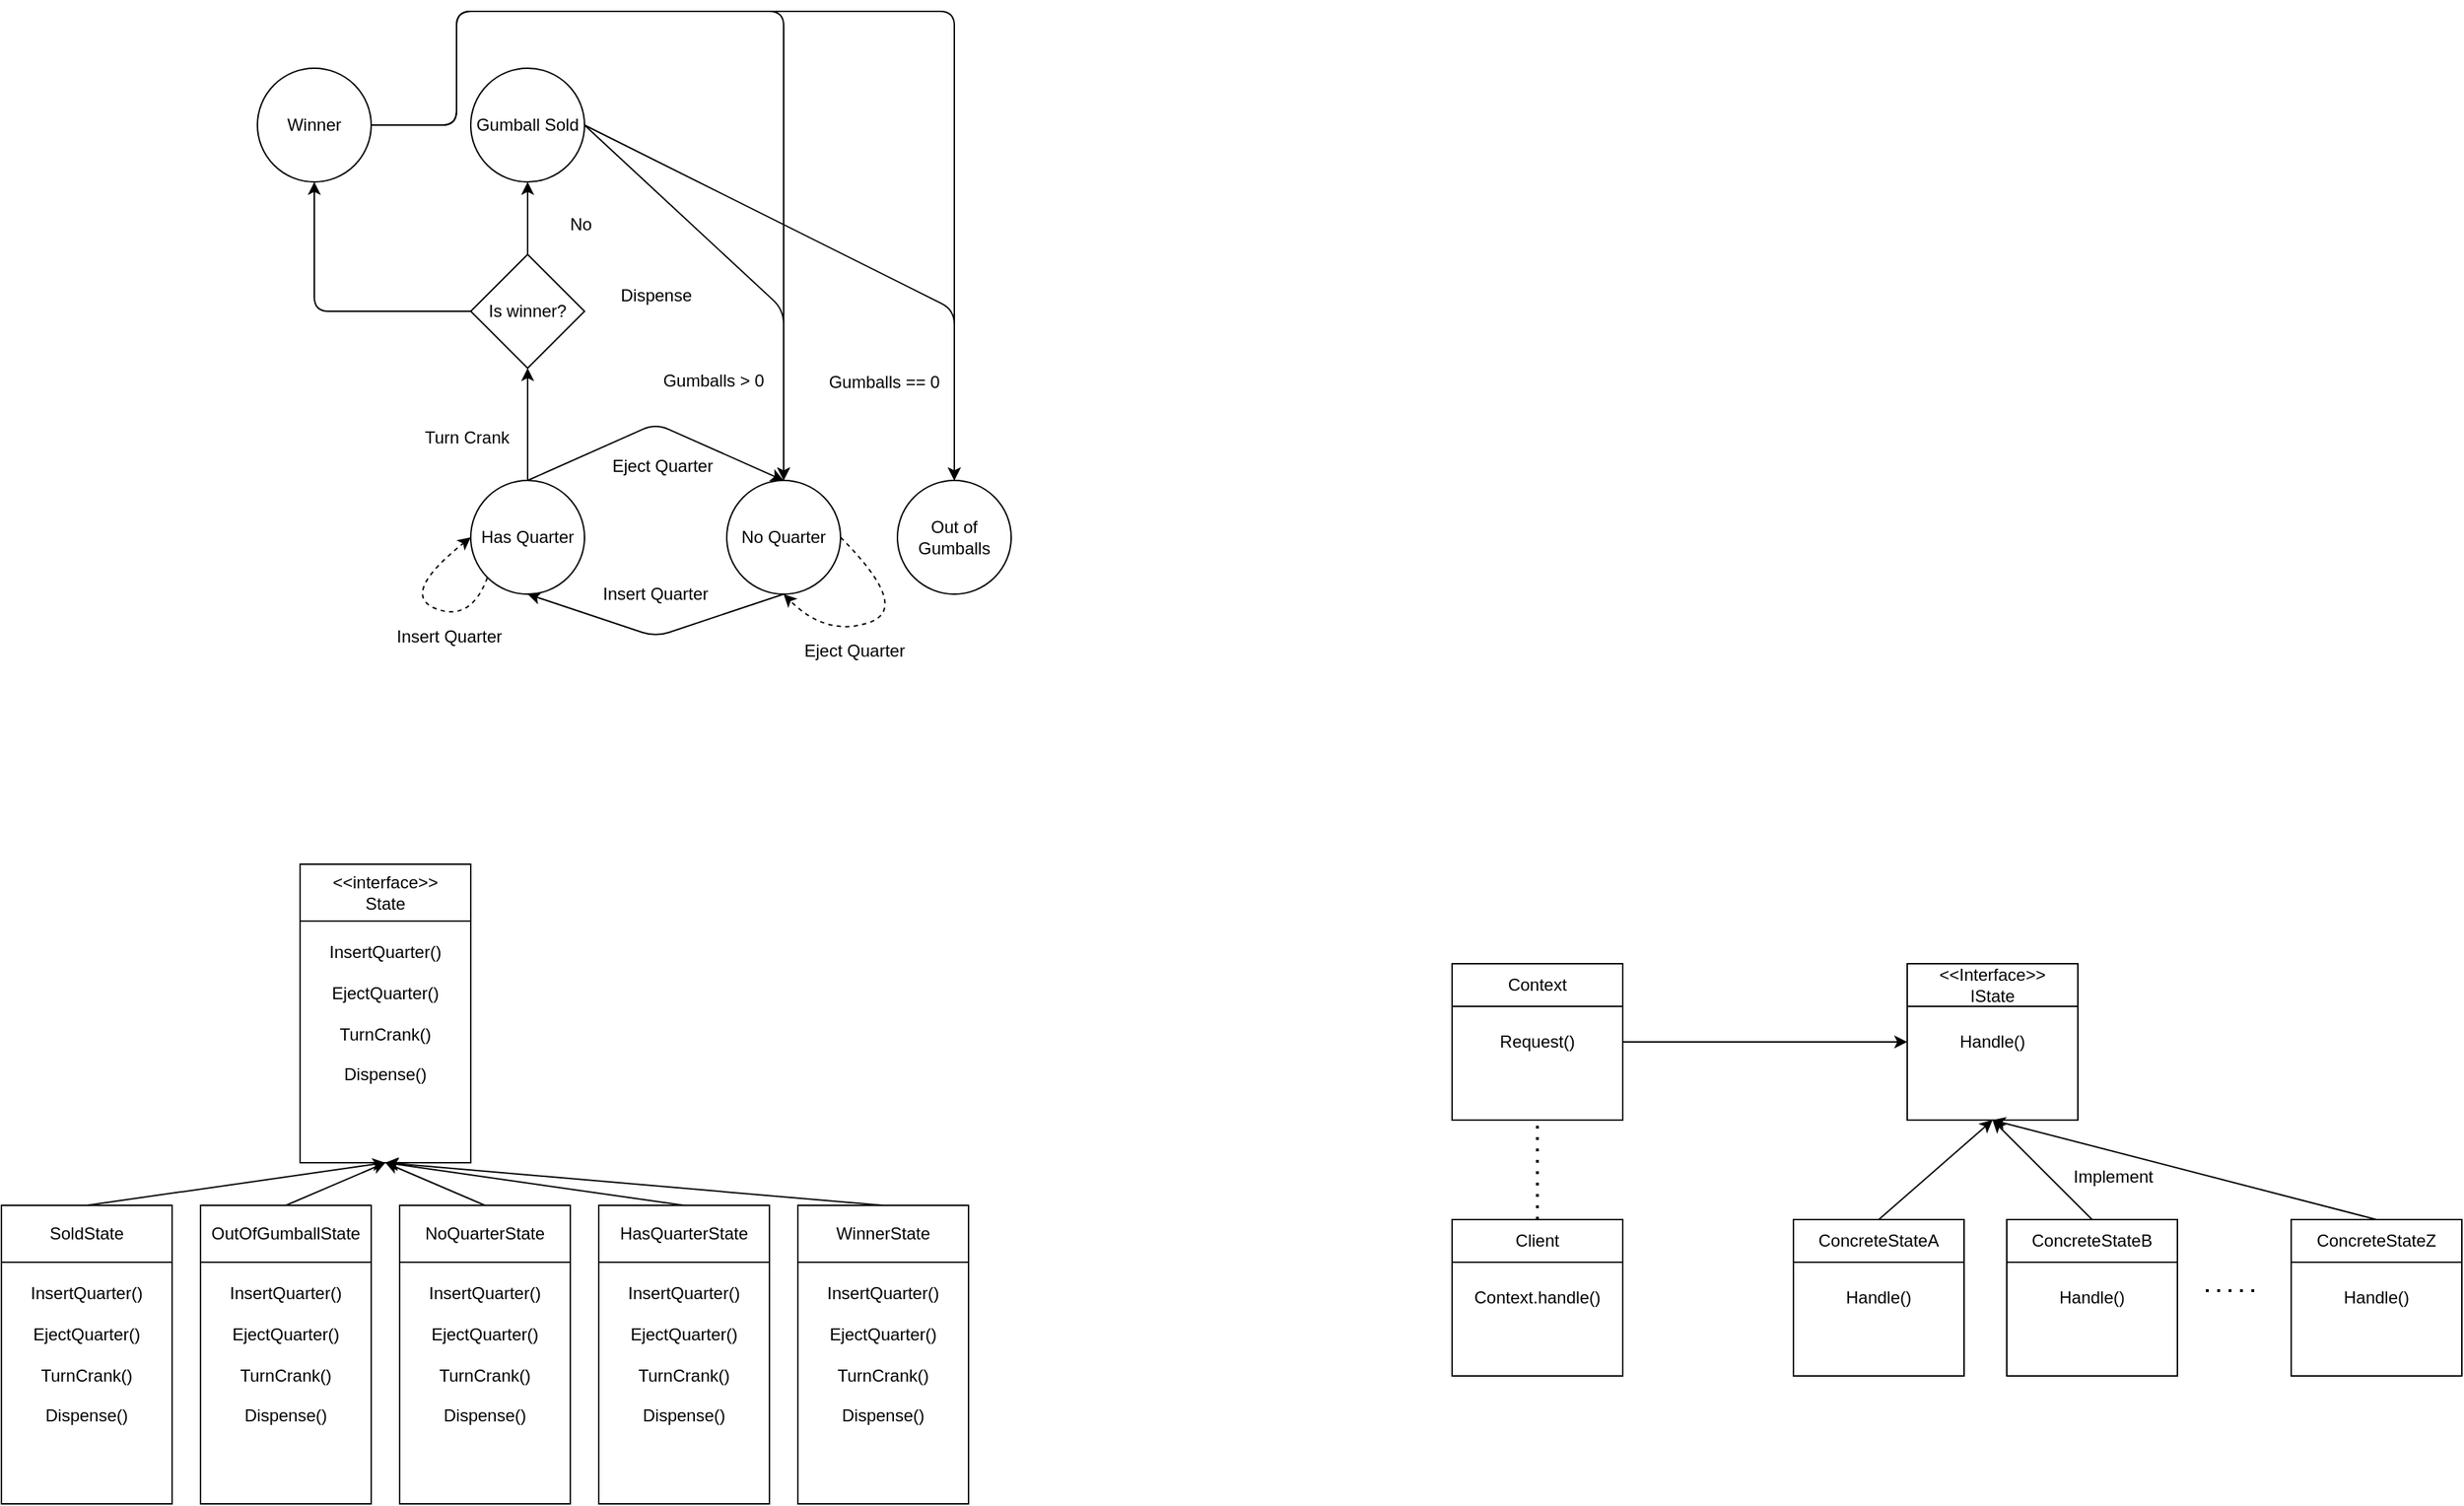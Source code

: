 <mxfile version="14.9.6" type="device"><diagram id="E4bBrCp7FWgs-TlPLJT2" name="Page-1"><mxGraphModel dx="2770" dy="2780" grid="1" gridSize="10" guides="1" tooltips="1" connect="1" arrows="1" fold="1" page="1" pageScale="1" pageWidth="850" pageHeight="1100" math="0" shadow="0"><root><mxCell id="0"/><mxCell id="1" parent="0"/><mxCell id="lGwdrs0T4muOPZTEgqUk-2" value="InsertQuarter()&lt;br&gt;&lt;br&gt;EjectQuarter()&lt;br&gt;&lt;br&gt;TurnCrank()&lt;br&gt;&lt;br&gt;Dispense()" style="rounded=0;whiteSpace=wrap;html=1;" parent="1" vertex="1"><mxGeometry x="130" y="520" width="120" height="210" as="geometry"/></mxCell><mxCell id="HLUu2ifKo46c87RmJB8L-1" value="Has Quarter" style="ellipse;whiteSpace=wrap;html=1;aspect=fixed;" parent="1" vertex="1"><mxGeometry x="250" y="250" width="80" height="80" as="geometry"/></mxCell><mxCell id="HLUu2ifKo46c87RmJB8L-2" value="No Quarter" style="ellipse;whiteSpace=wrap;html=1;aspect=fixed;" parent="1" vertex="1"><mxGeometry x="430" y="250" width="80" height="80" as="geometry"/></mxCell><mxCell id="HLUu2ifKo46c87RmJB8L-3" value="Gumball Sold" style="ellipse;whiteSpace=wrap;html=1;aspect=fixed;" parent="1" vertex="1"><mxGeometry x="250" y="-40" width="80" height="80" as="geometry"/></mxCell><mxCell id="HLUu2ifKo46c87RmJB8L-4" value="Out of Gumballs" style="ellipse;whiteSpace=wrap;html=1;aspect=fixed;" parent="1" vertex="1"><mxGeometry x="550" y="250" width="80" height="80" as="geometry"/></mxCell><mxCell id="HLUu2ifKo46c87RmJB8L-5" value="" style="endArrow=classic;html=1;exitX=0.5;exitY=0;exitDx=0;exitDy=0;entryX=0.5;entryY=0;entryDx=0;entryDy=0;" parent="1" source="HLUu2ifKo46c87RmJB8L-1" target="HLUu2ifKo46c87RmJB8L-2" edge="1"><mxGeometry width="50" height="50" relative="1" as="geometry"><mxPoint x="400" y="390" as="sourcePoint"/><mxPoint x="450" y="340" as="targetPoint"/><Array as="points"><mxPoint x="380" y="210"/></Array></mxGeometry></mxCell><mxCell id="HLUu2ifKo46c87RmJB8L-7" value="" style="endArrow=classic;html=1;exitX=0.5;exitY=1;exitDx=0;exitDy=0;entryX=0.5;entryY=1;entryDx=0;entryDy=0;" parent="1" source="HLUu2ifKo46c87RmJB8L-2" target="HLUu2ifKo46c87RmJB8L-1" edge="1"><mxGeometry width="50" height="50" relative="1" as="geometry"><mxPoint x="400" y="390" as="sourcePoint"/><mxPoint x="450" y="340" as="targetPoint"/><Array as="points"><mxPoint x="380" y="360"/></Array></mxGeometry></mxCell><mxCell id="HLUu2ifKo46c87RmJB8L-8" value="Insert Quarter" style="text;html=1;strokeColor=none;fillColor=none;align=center;verticalAlign=middle;whiteSpace=wrap;rounded=0;" parent="1" vertex="1"><mxGeometry x="325" y="320" width="110" height="20" as="geometry"/></mxCell><mxCell id="HLUu2ifKo46c87RmJB8L-10" value="Eject Quarter" style="text;html=1;strokeColor=none;fillColor=none;align=center;verticalAlign=middle;whiteSpace=wrap;rounded=0;" parent="1" vertex="1"><mxGeometry x="335" y="230" width="100" height="20" as="geometry"/></mxCell><mxCell id="HLUu2ifKo46c87RmJB8L-12" value="" style="endArrow=classic;html=1;exitX=0.5;exitY=0;exitDx=0;exitDy=0;entryX=0.5;entryY=1;entryDx=0;entryDy=0;" parent="1" source="HLUu2ifKo46c87RmJB8L-1" target="jKdkLqnoQhrqy3_uDVme-3" edge="1"><mxGeometry width="50" height="50" relative="1" as="geometry"><mxPoint x="400" y="380" as="sourcePoint"/><mxPoint x="290" y="140" as="targetPoint"/></mxGeometry></mxCell><mxCell id="HLUu2ifKo46c87RmJB8L-16" value="" style="endArrow=classic;html=1;exitX=1;exitY=0.5;exitDx=0;exitDy=0;" parent="1" source="HLUu2ifKo46c87RmJB8L-3" edge="1"><mxGeometry width="50" height="50" relative="1" as="geometry"><mxPoint x="300" y="260" as="sourcePoint"/><mxPoint x="470" y="250" as="targetPoint"/><Array as="points"><mxPoint x="470" y="130"/></Array></mxGeometry></mxCell><mxCell id="HLUu2ifKo46c87RmJB8L-17" value="" style="endArrow=classic;html=1;exitX=1;exitY=0.5;exitDx=0;exitDy=0;entryX=0.5;entryY=0;entryDx=0;entryDy=0;" parent="1" source="HLUu2ifKo46c87RmJB8L-3" target="HLUu2ifKo46c87RmJB8L-4" edge="1"><mxGeometry width="50" height="50" relative="1" as="geometry"><mxPoint x="400" y="380" as="sourcePoint"/><mxPoint x="450" y="330" as="targetPoint"/><Array as="points"><mxPoint x="590" y="130"/></Array></mxGeometry></mxCell><mxCell id="HLUu2ifKo46c87RmJB8L-19" value="" style="curved=1;endArrow=classic;html=1;exitX=1;exitY=0.5;exitDx=0;exitDy=0;entryX=0.5;entryY=1;entryDx=0;entryDy=0;dashed=1;" parent="1" source="HLUu2ifKo46c87RmJB8L-2" target="HLUu2ifKo46c87RmJB8L-2" edge="1"><mxGeometry width="50" height="50" relative="1" as="geometry"><mxPoint x="400" y="380" as="sourcePoint"/><mxPoint x="450" y="330" as="targetPoint"/><Array as="points"><mxPoint x="560" y="340"/><mxPoint x="500" y="360"/></Array></mxGeometry></mxCell><mxCell id="HLUu2ifKo46c87RmJB8L-20" value="Eject Quarter" style="text;html=1;strokeColor=none;fillColor=none;align=center;verticalAlign=middle;whiteSpace=wrap;rounded=0;" parent="1" vertex="1"><mxGeometry x="470" y="360" width="100" height="20" as="geometry"/></mxCell><mxCell id="HLUu2ifKo46c87RmJB8L-22" value="" style="curved=1;endArrow=classic;html=1;exitX=0;exitY=1;exitDx=0;exitDy=0;entryX=0;entryY=0.5;entryDx=0;entryDy=0;dashed=1;" parent="1" source="HLUu2ifKo46c87RmJB8L-1" target="HLUu2ifKo46c87RmJB8L-1" edge="1"><mxGeometry width="50" height="50" relative="1" as="geometry"><mxPoint x="260" y="320" as="sourcePoint"/><mxPoint x="220" y="360" as="targetPoint"/><Array as="points"><mxPoint x="250" y="350"/><mxPoint x="200" y="330"/></Array></mxGeometry></mxCell><mxCell id="HLUu2ifKo46c87RmJB8L-23" value="Insert Quarter" style="text;html=1;strokeColor=none;fillColor=none;align=center;verticalAlign=middle;whiteSpace=wrap;rounded=0;" parent="1" vertex="1"><mxGeometry x="180" y="350" width="110" height="20" as="geometry"/></mxCell><mxCell id="HLUu2ifKo46c87RmJB8L-24" value="Gumballs &amp;gt; 0&amp;nbsp;" style="text;html=1;strokeColor=none;fillColor=none;align=center;verticalAlign=middle;whiteSpace=wrap;rounded=0;" parent="1" vertex="1"><mxGeometry x="375" y="170" width="95" height="20" as="geometry"/></mxCell><mxCell id="HLUu2ifKo46c87RmJB8L-25" value="Gumballs == 0&amp;nbsp;" style="text;html=1;strokeColor=none;fillColor=none;align=center;verticalAlign=middle;whiteSpace=wrap;rounded=0;" parent="1" vertex="1"><mxGeometry x="495" y="171" width="95" height="20" as="geometry"/></mxCell><mxCell id="HLUu2ifKo46c87RmJB8L-26" value="Turn Crank" style="text;html=1;strokeColor=none;fillColor=none;align=center;verticalAlign=middle;whiteSpace=wrap;rounded=0;" parent="1" vertex="1"><mxGeometry x="200" y="210" width="95" height="20" as="geometry"/></mxCell><mxCell id="HLUu2ifKo46c87RmJB8L-27" value="Dispense" style="text;html=1;strokeColor=none;fillColor=none;align=center;verticalAlign=middle;whiteSpace=wrap;rounded=0;" parent="1" vertex="1"><mxGeometry x="332.5" y="110" width="95" height="20" as="geometry"/></mxCell><mxCell id="lGwdrs0T4muOPZTEgqUk-1" value="&amp;lt;&amp;lt;interface&amp;gt;&amp;gt;&lt;br&gt;State" style="rounded=0;whiteSpace=wrap;html=1;" parent="1" vertex="1"><mxGeometry x="130" y="520" width="120" height="40" as="geometry"/></mxCell><mxCell id="lGwdrs0T4muOPZTEgqUk-3" value="InsertQuarter()&lt;br&gt;&lt;br&gt;EjectQuarter()&lt;br&gt;&lt;br&gt;TurnCrank()&lt;br&gt;&lt;br&gt;Dispense()" style="rounded=0;whiteSpace=wrap;html=1;" parent="1" vertex="1"><mxGeometry x="-80" y="760" width="120" height="210" as="geometry"/></mxCell><mxCell id="lGwdrs0T4muOPZTEgqUk-4" value="SoldState" style="rounded=0;whiteSpace=wrap;html=1;" parent="1" vertex="1"><mxGeometry x="-80" y="760" width="120" height="40" as="geometry"/></mxCell><mxCell id="lGwdrs0T4muOPZTEgqUk-5" value="InsertQuarter()&lt;br&gt;&lt;br&gt;EjectQuarter()&lt;br&gt;&lt;br&gt;TurnCrank()&lt;br&gt;&lt;br&gt;Dispense()" style="rounded=0;whiteSpace=wrap;html=1;" parent="1" vertex="1"><mxGeometry x="60" y="760" width="120" height="210" as="geometry"/></mxCell><mxCell id="lGwdrs0T4muOPZTEgqUk-6" value="OutOfGumballState" style="rounded=0;whiteSpace=wrap;html=1;" parent="1" vertex="1"><mxGeometry x="60" y="760" width="120" height="40" as="geometry"/></mxCell><mxCell id="lGwdrs0T4muOPZTEgqUk-7" value="InsertQuarter()&lt;br&gt;&lt;br&gt;EjectQuarter()&lt;br&gt;&lt;br&gt;TurnCrank()&lt;br&gt;&lt;br&gt;Dispense()" style="rounded=0;whiteSpace=wrap;html=1;" parent="1" vertex="1"><mxGeometry x="200" y="760" width="120" height="210" as="geometry"/></mxCell><mxCell id="lGwdrs0T4muOPZTEgqUk-8" value="NoQuarterState" style="rounded=0;whiteSpace=wrap;html=1;" parent="1" vertex="1"><mxGeometry x="200" y="760" width="120" height="40" as="geometry"/></mxCell><mxCell id="lGwdrs0T4muOPZTEgqUk-9" value="InsertQuarter()&lt;br&gt;&lt;br&gt;EjectQuarter()&lt;br&gt;&lt;br&gt;TurnCrank()&lt;br&gt;&lt;br&gt;Dispense()" style="rounded=0;whiteSpace=wrap;html=1;" parent="1" vertex="1"><mxGeometry x="340" y="760" width="120" height="210" as="geometry"/></mxCell><mxCell id="lGwdrs0T4muOPZTEgqUk-10" value="HasQuarterState" style="rounded=0;whiteSpace=wrap;html=1;" parent="1" vertex="1"><mxGeometry x="340" y="760" width="120" height="40" as="geometry"/></mxCell><mxCell id="lGwdrs0T4muOPZTEgqUk-11" value="" style="endArrow=classic;html=1;exitX=0.5;exitY=0;exitDx=0;exitDy=0;entryX=0.5;entryY=1;entryDx=0;entryDy=0;" parent="1" source="lGwdrs0T4muOPZTEgqUk-4" target="lGwdrs0T4muOPZTEgqUk-2" edge="1"><mxGeometry width="50" height="50" relative="1" as="geometry"><mxPoint x="90" y="930" as="sourcePoint"/><mxPoint x="140" y="880" as="targetPoint"/></mxGeometry></mxCell><mxCell id="lGwdrs0T4muOPZTEgqUk-12" value="" style="endArrow=classic;html=1;exitX=0.5;exitY=0;exitDx=0;exitDy=0;entryX=0.5;entryY=1;entryDx=0;entryDy=0;" parent="1" source="lGwdrs0T4muOPZTEgqUk-6" target="lGwdrs0T4muOPZTEgqUk-2" edge="1"><mxGeometry width="50" height="50" relative="1" as="geometry"><mxPoint x="-10" y="770" as="sourcePoint"/><mxPoint x="200" y="740" as="targetPoint"/></mxGeometry></mxCell><mxCell id="lGwdrs0T4muOPZTEgqUk-13" value="" style="endArrow=classic;html=1;exitX=0.5;exitY=0;exitDx=0;exitDy=0;entryX=0.5;entryY=1;entryDx=0;entryDy=0;" parent="1" source="lGwdrs0T4muOPZTEgqUk-8" target="lGwdrs0T4muOPZTEgqUk-2" edge="1"><mxGeometry width="50" height="50" relative="1" as="geometry"><mxPoint x="130" y="770" as="sourcePoint"/><mxPoint x="200" y="740" as="targetPoint"/></mxGeometry></mxCell><mxCell id="lGwdrs0T4muOPZTEgqUk-14" value="" style="endArrow=classic;html=1;exitX=0.5;exitY=0;exitDx=0;exitDy=0;entryX=0.5;entryY=1;entryDx=0;entryDy=0;" parent="1" source="lGwdrs0T4muOPZTEgqUk-10" target="lGwdrs0T4muOPZTEgqUk-2" edge="1"><mxGeometry width="50" height="50" relative="1" as="geometry"><mxPoint x="270" y="770" as="sourcePoint"/><mxPoint x="200" y="740" as="targetPoint"/></mxGeometry></mxCell><mxCell id="lGwdrs0T4muOPZTEgqUk-15" value="InsertQuarter()&lt;br&gt;&lt;br&gt;EjectQuarter()&lt;br&gt;&lt;br&gt;TurnCrank()&lt;br&gt;&lt;br&gt;Dispense()" style="rounded=0;whiteSpace=wrap;html=1;" parent="1" vertex="1"><mxGeometry x="480" y="760" width="120" height="210" as="geometry"/></mxCell><mxCell id="lGwdrs0T4muOPZTEgqUk-16" value="WinnerState" style="rounded=0;whiteSpace=wrap;html=1;" parent="1" vertex="1"><mxGeometry x="480" y="760" width="120" height="40" as="geometry"/></mxCell><mxCell id="lGwdrs0T4muOPZTEgqUk-17" value="" style="endArrow=classic;html=1;exitX=0.5;exitY=0;exitDx=0;exitDy=0;entryX=0.5;entryY=1;entryDx=0;entryDy=0;" parent="1" source="lGwdrs0T4muOPZTEgqUk-16" target="lGwdrs0T4muOPZTEgqUk-2" edge="1"><mxGeometry width="50" height="50" relative="1" as="geometry"><mxPoint x="410" y="770" as="sourcePoint"/><mxPoint x="200" y="740" as="targetPoint"/></mxGeometry></mxCell><mxCell id="coSidS5eHq4derAgKMRu-1" value="Request()" style="rounded=0;whiteSpace=wrap;html=1;" parent="1" vertex="1"><mxGeometry x="940" y="590" width="120" height="110" as="geometry"/></mxCell><mxCell id="coSidS5eHq4derAgKMRu-2" value="Context" style="rounded=0;whiteSpace=wrap;html=1;" parent="1" vertex="1"><mxGeometry x="940" y="590" width="120" height="30" as="geometry"/></mxCell><mxCell id="coSidS5eHq4derAgKMRu-3" value="Context.handle()" style="rounded=0;whiteSpace=wrap;html=1;" parent="1" vertex="1"><mxGeometry x="940" y="770" width="120" height="110" as="geometry"/></mxCell><mxCell id="coSidS5eHq4derAgKMRu-4" value="Client" style="rounded=0;whiteSpace=wrap;html=1;" parent="1" vertex="1"><mxGeometry x="940" y="770" width="120" height="30" as="geometry"/></mxCell><mxCell id="coSidS5eHq4derAgKMRu-5" value="" style="endArrow=none;dashed=1;html=1;dashPattern=1 3;strokeWidth=2;exitX=0.5;exitY=0;exitDx=0;exitDy=0;" parent="1" source="coSidS5eHq4derAgKMRu-4" target="coSidS5eHq4derAgKMRu-1" edge="1"><mxGeometry width="50" height="50" relative="1" as="geometry"><mxPoint x="1010" y="840" as="sourcePoint"/><mxPoint x="1060" y="790" as="targetPoint"/></mxGeometry></mxCell><mxCell id="coSidS5eHq4derAgKMRu-6" value="Handle()" style="rounded=0;whiteSpace=wrap;html=1;" parent="1" vertex="1"><mxGeometry x="1260" y="590" width="120" height="110" as="geometry"/></mxCell><mxCell id="coSidS5eHq4derAgKMRu-7" value="&amp;lt;&amp;lt;Interface&amp;gt;&amp;gt;&lt;br&gt;IState" style="rounded=0;whiteSpace=wrap;html=1;" parent="1" vertex="1"><mxGeometry x="1260" y="590" width="120" height="30" as="geometry"/></mxCell><mxCell id="coSidS5eHq4derAgKMRu-10" value="Handle()" style="rounded=0;whiteSpace=wrap;html=1;" parent="1" vertex="1"><mxGeometry x="1180" y="770" width="120" height="110" as="geometry"/></mxCell><mxCell id="coSidS5eHq4derAgKMRu-11" value="ConcreteStateA" style="rounded=0;whiteSpace=wrap;html=1;" parent="1" vertex="1"><mxGeometry x="1180" y="770" width="120" height="30" as="geometry"/></mxCell><mxCell id="coSidS5eHq4derAgKMRu-12" value="Handle()" style="rounded=0;whiteSpace=wrap;html=1;" parent="1" vertex="1"><mxGeometry x="1330" y="770" width="120" height="110" as="geometry"/></mxCell><mxCell id="coSidS5eHq4derAgKMRu-13" value="ConcreteStateB" style="rounded=0;whiteSpace=wrap;html=1;" parent="1" vertex="1"><mxGeometry x="1330" y="770" width="120" height="30" as="geometry"/></mxCell><mxCell id="coSidS5eHq4derAgKMRu-14" value="Handle()" style="rounded=0;whiteSpace=wrap;html=1;" parent="1" vertex="1"><mxGeometry x="1530" y="770" width="120" height="110" as="geometry"/></mxCell><mxCell id="coSidS5eHq4derAgKMRu-15" value="ConcreteStateZ" style="rounded=0;whiteSpace=wrap;html=1;" parent="1" vertex="1"><mxGeometry x="1530" y="770" width="120" height="30" as="geometry"/></mxCell><mxCell id="coSidS5eHq4derAgKMRu-16" value="" style="endArrow=none;dashed=1;html=1;dashPattern=1 3;strokeWidth=2;" parent="1" edge="1"><mxGeometry width="50" height="50" relative="1" as="geometry"><mxPoint x="1470" y="820" as="sourcePoint"/><mxPoint x="1510" y="820" as="targetPoint"/></mxGeometry></mxCell><mxCell id="coSidS5eHq4derAgKMRu-17" value="" style="endArrow=classic;html=1;exitX=0.5;exitY=0;exitDx=0;exitDy=0;entryX=0.5;entryY=1;entryDx=0;entryDy=0;" parent="1" source="coSidS5eHq4derAgKMRu-11" target="coSidS5eHq4derAgKMRu-6" edge="1"><mxGeometry width="50" height="50" relative="1" as="geometry"><mxPoint x="1460" y="640" as="sourcePoint"/><mxPoint x="1510" y="590" as="targetPoint"/></mxGeometry></mxCell><mxCell id="coSidS5eHq4derAgKMRu-18" value="" style="endArrow=classic;html=1;exitX=0.5;exitY=0;exitDx=0;exitDy=0;entryX=0.5;entryY=1;entryDx=0;entryDy=0;" parent="1" source="coSidS5eHq4derAgKMRu-13" target="coSidS5eHq4derAgKMRu-6" edge="1"><mxGeometry width="50" height="50" relative="1" as="geometry"><mxPoint x="1250" y="780" as="sourcePoint"/><mxPoint x="1330" y="710" as="targetPoint"/></mxGeometry></mxCell><mxCell id="coSidS5eHq4derAgKMRu-19" value="" style="endArrow=classic;html=1;exitX=0.5;exitY=0;exitDx=0;exitDy=0;entryX=0.5;entryY=1;entryDx=0;entryDy=0;" parent="1" source="coSidS5eHq4derAgKMRu-15" target="coSidS5eHq4derAgKMRu-6" edge="1"><mxGeometry width="50" height="50" relative="1" as="geometry"><mxPoint x="1400" y="780" as="sourcePoint"/><mxPoint x="1330" y="710" as="targetPoint"/></mxGeometry></mxCell><mxCell id="coSidS5eHq4derAgKMRu-20" value="" style="endArrow=classic;html=1;exitX=1;exitY=0.5;exitDx=0;exitDy=0;entryX=0;entryY=0.5;entryDx=0;entryDy=0;" parent="1" source="coSidS5eHq4derAgKMRu-1" target="coSidS5eHq4derAgKMRu-6" edge="1"><mxGeometry width="50" height="50" relative="1" as="geometry"><mxPoint x="1250" y="780" as="sourcePoint"/><mxPoint x="1330" y="710" as="targetPoint"/></mxGeometry></mxCell><mxCell id="coSidS5eHq4derAgKMRu-21" value="Implement" style="text;html=1;strokeColor=none;fillColor=none;align=center;verticalAlign=middle;whiteSpace=wrap;rounded=0;" parent="1" vertex="1"><mxGeometry x="1370" y="730" width="70" height="20" as="geometry"/></mxCell><mxCell id="jKdkLqnoQhrqy3_uDVme-1" value="Winner" style="ellipse;whiteSpace=wrap;html=1;aspect=fixed;" vertex="1" parent="1"><mxGeometry x="100" y="-40" width="80" height="80" as="geometry"/></mxCell><mxCell id="jKdkLqnoQhrqy3_uDVme-3" value="Is winner?" style="rhombus;whiteSpace=wrap;html=1;" vertex="1" parent="1"><mxGeometry x="250" y="91" width="80" height="80" as="geometry"/></mxCell><mxCell id="jKdkLqnoQhrqy3_uDVme-4" value="" style="endArrow=classic;html=1;entryX=0.5;entryY=1;entryDx=0;entryDy=0;exitX=0.5;exitY=0;exitDx=0;exitDy=0;" edge="1" parent="1" source="jKdkLqnoQhrqy3_uDVme-3" target="HLUu2ifKo46c87RmJB8L-3"><mxGeometry width="50" height="50" relative="1" as="geometry"><mxPoint x="220" y="240" as="sourcePoint"/><mxPoint x="270" y="190" as="targetPoint"/></mxGeometry></mxCell><mxCell id="jKdkLqnoQhrqy3_uDVme-5" value="No" style="text;html=1;strokeColor=none;fillColor=none;align=center;verticalAlign=middle;whiteSpace=wrap;rounded=0;" vertex="1" parent="1"><mxGeometry x="280" y="60" width="95" height="20" as="geometry"/></mxCell><mxCell id="jKdkLqnoQhrqy3_uDVme-6" value="" style="endArrow=classic;html=1;entryX=0.5;entryY=1;entryDx=0;entryDy=0;exitX=0;exitY=0.5;exitDx=0;exitDy=0;" edge="1" parent="1" source="jKdkLqnoQhrqy3_uDVme-3" target="jKdkLqnoQhrqy3_uDVme-1"><mxGeometry width="50" height="50" relative="1" as="geometry"><mxPoint x="300" y="101" as="sourcePoint"/><mxPoint x="300" y="50" as="targetPoint"/><Array as="points"><mxPoint x="140" y="131"/></Array></mxGeometry></mxCell><mxCell id="jKdkLqnoQhrqy3_uDVme-7" value="" style="endArrow=classic;html=1;exitX=1;exitY=0.5;exitDx=0;exitDy=0;" edge="1" parent="1" source="jKdkLqnoQhrqy3_uDVme-1"><mxGeometry width="50" height="50" relative="1" as="geometry"><mxPoint x="340" y="10" as="sourcePoint"/><mxPoint x="470" y="250" as="targetPoint"/><Array as="points"><mxPoint x="240"/><mxPoint x="240" y="-80"/><mxPoint x="470" y="-80"/><mxPoint x="470" y="130"/></Array></mxGeometry></mxCell><mxCell id="jKdkLqnoQhrqy3_uDVme-8" value="" style="endArrow=classic;html=1;exitX=1;exitY=0.5;exitDx=0;exitDy=0;entryX=0.5;entryY=0;entryDx=0;entryDy=0;" edge="1" parent="1" source="jKdkLqnoQhrqy3_uDVme-1" target="HLUu2ifKo46c87RmJB8L-4"><mxGeometry width="50" height="50" relative="1" as="geometry"><mxPoint x="190" y="10" as="sourcePoint"/><mxPoint x="480" y="260" as="targetPoint"/><Array as="points"><mxPoint x="240"/><mxPoint x="240" y="-80"/><mxPoint x="590" y="-80"/><mxPoint x="590" y="140"/></Array></mxGeometry></mxCell></root></mxGraphModel></diagram></mxfile>